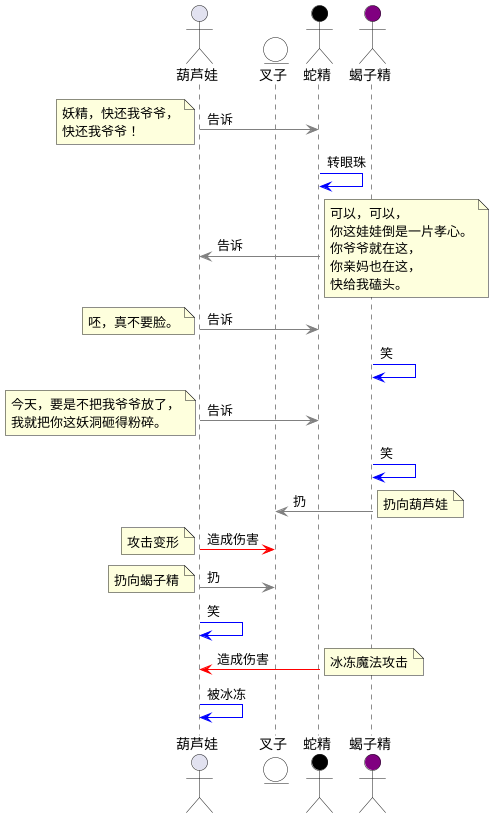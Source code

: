 @startuml
actor       葫芦娃   as huluwa
entity      叉子  as fork #White
actor       蛇精    as snake  #Black 
actor       蝎子精    as scorpion   #Purple 

huluwa -[#Grey]> snake : 告诉
note left
    妖精，快还我爷爷，
    快还我爷爷！
end note

snake -[#Blue]> snake : 转眼珠

snake -[#Grey]> huluwa : 告诉
note right
    可以，可以，
    你这娃娃倒是一片孝心。
    你爷爷就在这，
    你亲妈也在这，
    快给我磕头。
end note

huluwa -[#Grey]> snake : 告诉
note left
    呸，真不要脸。
end note

scorpion -[#Blue]> scorpion : 笑

huluwa -[#Grey]> snake : 告诉
note left
    今天，要是不把我爷爷放了，
    我就把你这妖洞砸得粉碎。
end note

scorpion -[#Blue]> scorpion : 笑

scorpion -[#Grey]>  fork:  扔
note right
    扔向葫芦娃
end note

huluwa -[#Red]>  fork:  造成伤害
note left
    攻击变形
end note

huluwa -[#Grey]>  fork:  扔
note left
    扔向蝎子精
end note

huluwa -[#Blue]> huluwa : 笑

snake -[#Red]>  huluwa:  造成伤害
note right
    冰冻魔法攻击
end note

huluwa -[#Blue]> huluwa : 被冰冻

@enduml